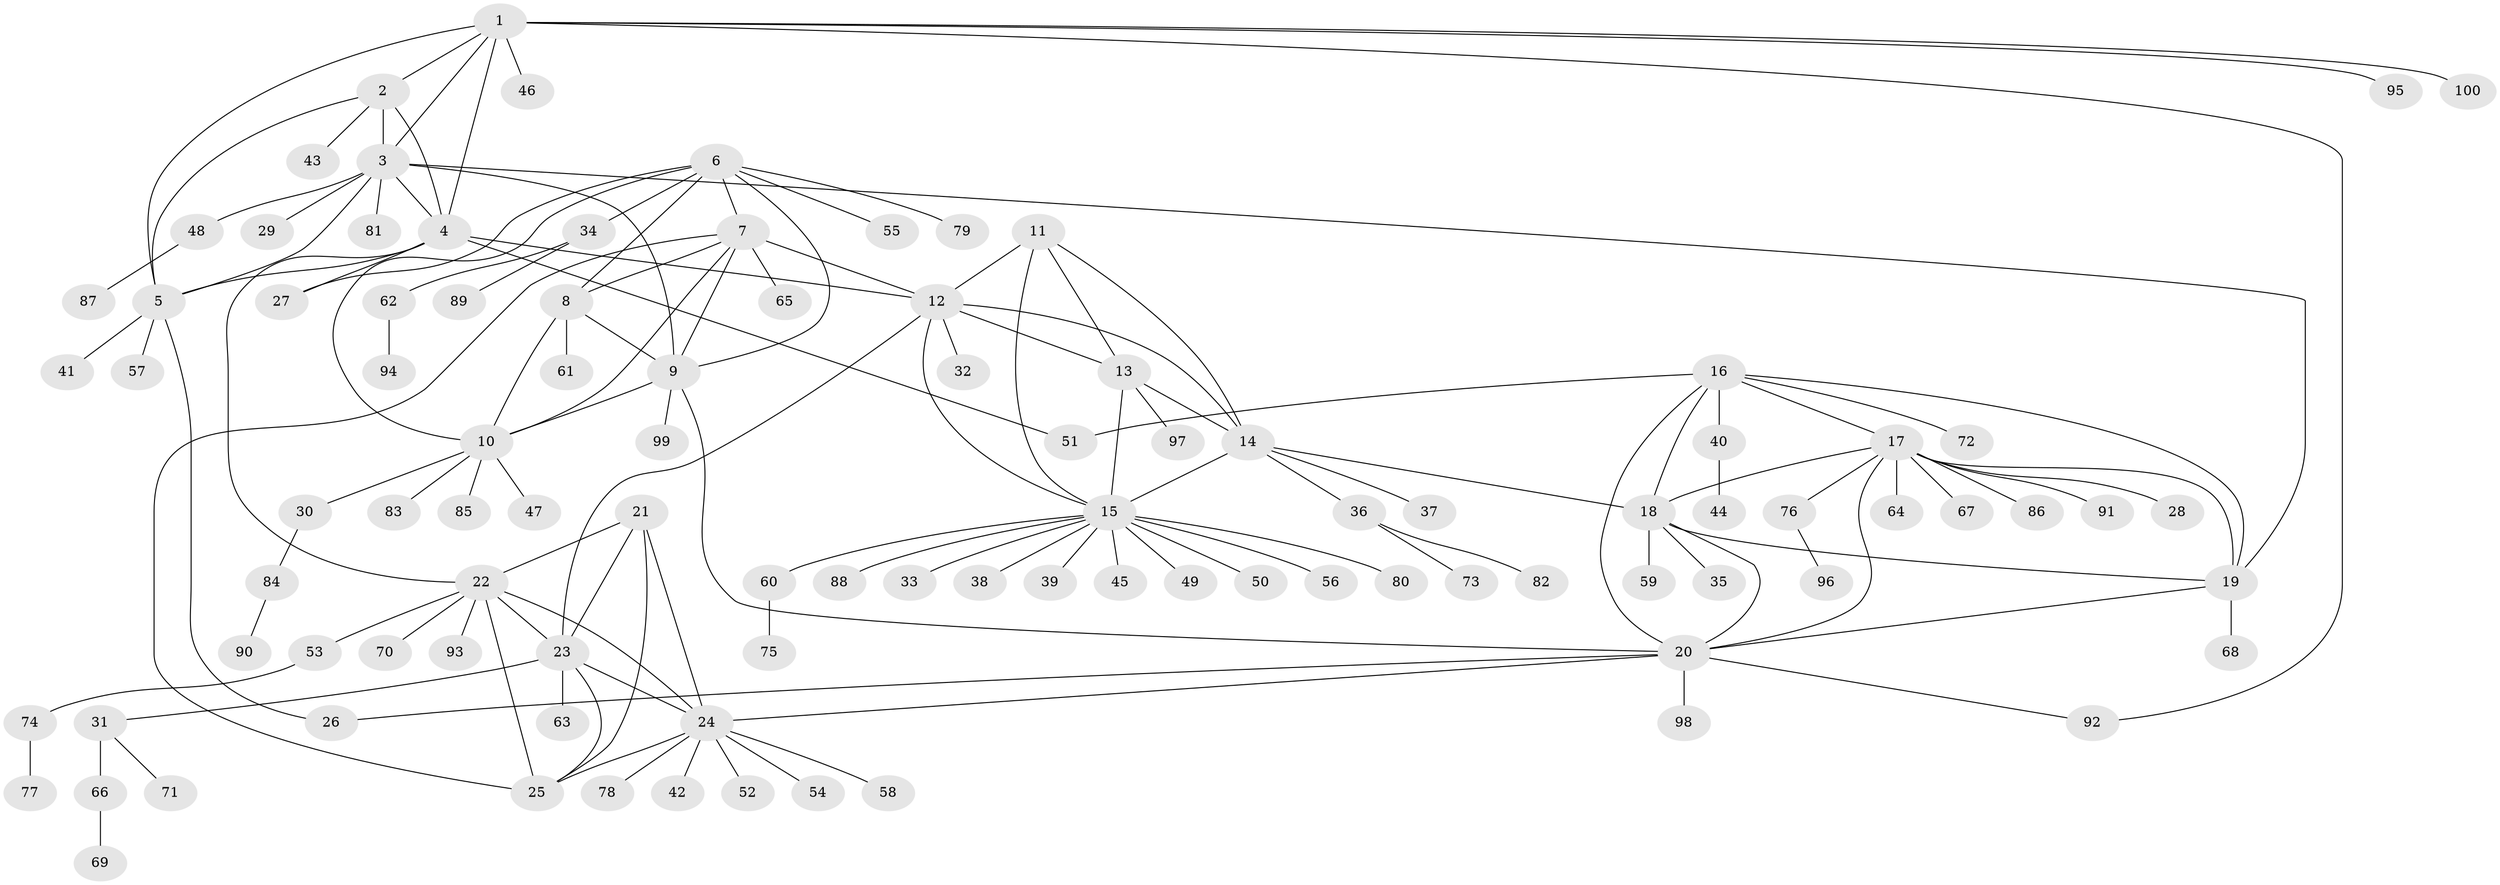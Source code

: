 // coarse degree distribution, {6: 0.0379746835443038, 3: 0.0759493670886076, 7: 0.012658227848101266, 10: 0.05063291139240506, 5: 0.0379746835443038, 12: 0.02531645569620253, 8: 0.012658227848101266, 2: 0.11392405063291139, 1: 0.6329113924050633}
// Generated by graph-tools (version 1.1) at 2025/52/02/27/25 19:52:19]
// undirected, 100 vertices, 139 edges
graph export_dot {
graph [start="1"]
  node [color=gray90,style=filled];
  1;
  2;
  3;
  4;
  5;
  6;
  7;
  8;
  9;
  10;
  11;
  12;
  13;
  14;
  15;
  16;
  17;
  18;
  19;
  20;
  21;
  22;
  23;
  24;
  25;
  26;
  27;
  28;
  29;
  30;
  31;
  32;
  33;
  34;
  35;
  36;
  37;
  38;
  39;
  40;
  41;
  42;
  43;
  44;
  45;
  46;
  47;
  48;
  49;
  50;
  51;
  52;
  53;
  54;
  55;
  56;
  57;
  58;
  59;
  60;
  61;
  62;
  63;
  64;
  65;
  66;
  67;
  68;
  69;
  70;
  71;
  72;
  73;
  74;
  75;
  76;
  77;
  78;
  79;
  80;
  81;
  82;
  83;
  84;
  85;
  86;
  87;
  88;
  89;
  90;
  91;
  92;
  93;
  94;
  95;
  96;
  97;
  98;
  99;
  100;
  1 -- 2;
  1 -- 3;
  1 -- 4;
  1 -- 5;
  1 -- 46;
  1 -- 92;
  1 -- 95;
  1 -- 100;
  2 -- 3;
  2 -- 4;
  2 -- 5;
  2 -- 43;
  3 -- 4;
  3 -- 5;
  3 -- 9;
  3 -- 19;
  3 -- 29;
  3 -- 48;
  3 -- 81;
  4 -- 5;
  4 -- 12;
  4 -- 22;
  4 -- 27;
  4 -- 51;
  5 -- 26;
  5 -- 41;
  5 -- 57;
  6 -- 7;
  6 -- 8;
  6 -- 9;
  6 -- 10;
  6 -- 27;
  6 -- 34;
  6 -- 55;
  6 -- 79;
  7 -- 8;
  7 -- 9;
  7 -- 10;
  7 -- 12;
  7 -- 25;
  7 -- 65;
  8 -- 9;
  8 -- 10;
  8 -- 61;
  9 -- 10;
  9 -- 20;
  9 -- 99;
  10 -- 30;
  10 -- 47;
  10 -- 83;
  10 -- 85;
  11 -- 12;
  11 -- 13;
  11 -- 14;
  11 -- 15;
  12 -- 13;
  12 -- 14;
  12 -- 15;
  12 -- 23;
  12 -- 32;
  13 -- 14;
  13 -- 15;
  13 -- 97;
  14 -- 15;
  14 -- 18;
  14 -- 36;
  14 -- 37;
  15 -- 33;
  15 -- 38;
  15 -- 39;
  15 -- 45;
  15 -- 49;
  15 -- 50;
  15 -- 56;
  15 -- 60;
  15 -- 80;
  15 -- 88;
  16 -- 17;
  16 -- 18;
  16 -- 19;
  16 -- 20;
  16 -- 40;
  16 -- 51;
  16 -- 72;
  17 -- 18;
  17 -- 19;
  17 -- 20;
  17 -- 28;
  17 -- 64;
  17 -- 67;
  17 -- 76;
  17 -- 86;
  17 -- 91;
  18 -- 19;
  18 -- 20;
  18 -- 35;
  18 -- 59;
  19 -- 20;
  19 -- 68;
  20 -- 24;
  20 -- 26;
  20 -- 92;
  20 -- 98;
  21 -- 22;
  21 -- 23;
  21 -- 24;
  21 -- 25;
  22 -- 23;
  22 -- 24;
  22 -- 25;
  22 -- 53;
  22 -- 70;
  22 -- 93;
  23 -- 24;
  23 -- 25;
  23 -- 31;
  23 -- 63;
  24 -- 25;
  24 -- 42;
  24 -- 52;
  24 -- 54;
  24 -- 58;
  24 -- 78;
  30 -- 84;
  31 -- 66;
  31 -- 71;
  34 -- 62;
  34 -- 89;
  36 -- 73;
  36 -- 82;
  40 -- 44;
  48 -- 87;
  53 -- 74;
  60 -- 75;
  62 -- 94;
  66 -- 69;
  74 -- 77;
  76 -- 96;
  84 -- 90;
}
